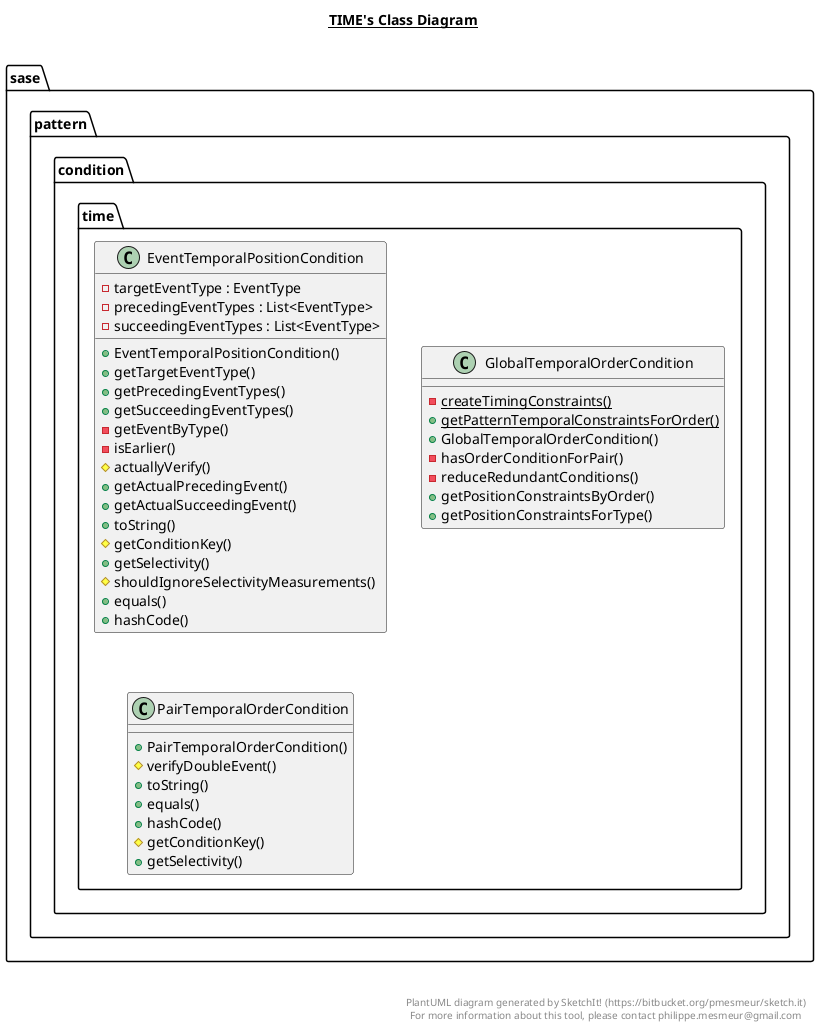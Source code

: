 @startuml

title __TIME's Class Diagram__\n

  package sase.pattern {
    package sase.pattern.condition {
      package sase.pattern.condition.time {
        class EventTemporalPositionCondition {
            - targetEventType : EventType
            - precedingEventTypes : List<EventType>
            - succeedingEventTypes : List<EventType>
            + EventTemporalPositionCondition()
            + getTargetEventType()
            + getPrecedingEventTypes()
            + getSucceedingEventTypes()
            - getEventByType()
            - isEarlier()
            # actuallyVerify()
            + getActualPrecedingEvent()
            + getActualSucceedingEvent()
            + toString()
            # getConditionKey()
            + getSelectivity()
            # shouldIgnoreSelectivityMeasurements()
            + equals()
            + hashCode()
        }
      }
    }
  }
  

  package sase.pattern {
    package sase.pattern.condition {
      package sase.pattern.condition.time {
        class GlobalTemporalOrderCondition {
            {static} - createTimingConstraints()
            {static} + getPatternTemporalConstraintsForOrder()
            + GlobalTemporalOrderCondition()
            - hasOrderConditionForPair()
            - reduceRedundantConditions()
            + getPositionConstraintsByOrder()
            + getPositionConstraintsForType()
        }
      }
    }
  }
  

  package sase.pattern {
    package sase.pattern.condition {
      package sase.pattern.condition.time {
        class PairTemporalOrderCondition {
            + PairTemporalOrderCondition()
            # verifyDoubleEvent()
            + toString()
            + equals()
            + hashCode()
            # getConditionKey()
            + getSelectivity()
        }
      }
    }
  }
  



right footer


PlantUML diagram generated by SketchIt! (https://bitbucket.org/pmesmeur/sketch.it)
For more information about this tool, please contact philippe.mesmeur@gmail.com
endfooter

@enduml
